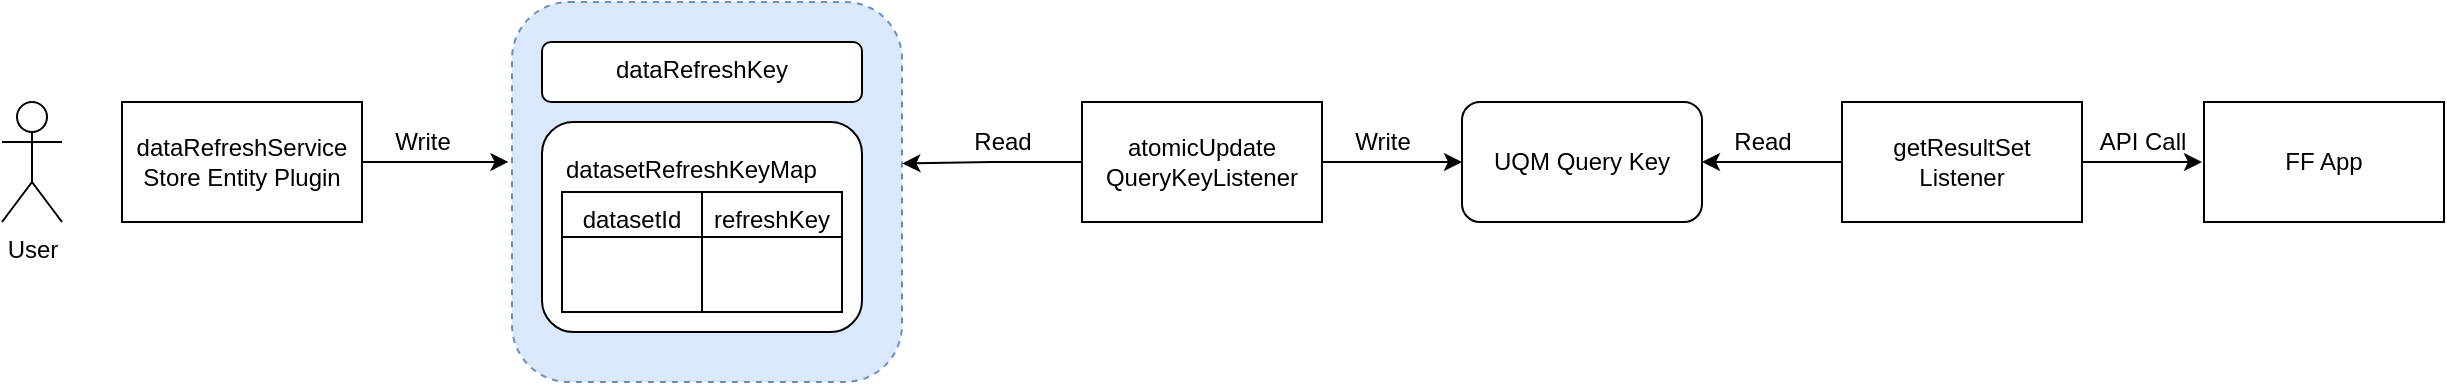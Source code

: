 <mxfile version="14.8.0" type="github">
  <diagram id="C5RBs43oDa-KdzZeNtuy" name="Page-1">
    <mxGraphModel dx="2258" dy="914" grid="1" gridSize="10" guides="1" tooltips="1" connect="1" arrows="1" fold="1" page="1" pageScale="1" pageWidth="827" pageHeight="1169" math="0" shadow="0">
      <root>
        <mxCell id="WIyWlLk6GJQsqaUBKTNV-0" />
        <mxCell id="WIyWlLk6GJQsqaUBKTNV-1" parent="WIyWlLk6GJQsqaUBKTNV-0" />
        <mxCell id="TYm2o9FG3z0Wzc9Pvhsa-74" style="edgeStyle=orthogonalEdgeStyle;rounded=0;orthogonalLoop=1;jettySize=auto;html=1;entryX=-0.009;entryY=0.421;entryDx=0;entryDy=0;entryPerimeter=0;" edge="1" parent="WIyWlLk6GJQsqaUBKTNV-1" source="TYm2o9FG3z0Wzc9Pvhsa-0" target="TYm2o9FG3z0Wzc9Pvhsa-73">
          <mxGeometry relative="1" as="geometry">
            <mxPoint x="390" y="320" as="targetPoint" />
          </mxGeometry>
        </mxCell>
        <mxCell id="TYm2o9FG3z0Wzc9Pvhsa-0" value="dataRefreshService&lt;br&gt;Store Entity Plugin" style="rounded=0;whiteSpace=wrap;html=1;" vertex="1" parent="WIyWlLk6GJQsqaUBKTNV-1">
          <mxGeometry x="200" y="290" width="120" height="60" as="geometry" />
        </mxCell>
        <mxCell id="TYm2o9FG3z0Wzc9Pvhsa-73" value="" style="rounded=1;whiteSpace=wrap;html=1;verticalAlign=top;fillColor=#dae8fc;strokeColor=#6c8ebf;dashed=1;" vertex="1" parent="WIyWlLk6GJQsqaUBKTNV-1">
          <mxGeometry x="395" y="240" width="195" height="190" as="geometry" />
        </mxCell>
        <mxCell id="TYm2o9FG3z0Wzc9Pvhsa-71" value="" style="group" vertex="1" connectable="0" parent="WIyWlLk6GJQsqaUBKTNV-1">
          <mxGeometry x="410" y="300" width="160" height="105" as="geometry" />
        </mxCell>
        <mxCell id="TYm2o9FG3z0Wzc9Pvhsa-1" value="&lt;div&gt;&lt;span&gt;datasetRefreshKeyMap&lt;/span&gt;&lt;br&gt;&lt;/div&gt;&lt;div&gt;&lt;span&gt;&lt;br&gt;&lt;/span&gt;&lt;/div&gt;&lt;div&gt;&lt;br&gt;&lt;/div&gt;" style="rounded=1;whiteSpace=wrap;html=1;align=left;spacingLeft=10;verticalAlign=top;spacingTop=10;" vertex="1" parent="TYm2o9FG3z0Wzc9Pvhsa-71">
          <mxGeometry width="160" height="105" as="geometry" />
        </mxCell>
        <mxCell id="TYm2o9FG3z0Wzc9Pvhsa-70" value="" style="group" vertex="1" connectable="0" parent="TYm2o9FG3z0Wzc9Pvhsa-71">
          <mxGeometry x="10" y="35" width="140" height="60" as="geometry" />
        </mxCell>
        <mxCell id="TYm2o9FG3z0Wzc9Pvhsa-66" value="datasetId" style="rounded=0;whiteSpace=wrap;html=1;verticalAlign=top;" vertex="1" parent="TYm2o9FG3z0Wzc9Pvhsa-70">
          <mxGeometry width="70" height="22.5" as="geometry" />
        </mxCell>
        <mxCell id="TYm2o9FG3z0Wzc9Pvhsa-67" value="refreshKey" style="rounded=0;whiteSpace=wrap;html=1;verticalAlign=top;" vertex="1" parent="TYm2o9FG3z0Wzc9Pvhsa-70">
          <mxGeometry x="70" width="70" height="22.5" as="geometry" />
        </mxCell>
        <mxCell id="TYm2o9FG3z0Wzc9Pvhsa-68" value="" style="rounded=0;whiteSpace=wrap;html=1;verticalAlign=top;" vertex="1" parent="TYm2o9FG3z0Wzc9Pvhsa-70">
          <mxGeometry y="22.5" width="70" height="37.5" as="geometry" />
        </mxCell>
        <mxCell id="TYm2o9FG3z0Wzc9Pvhsa-69" value="" style="rounded=0;whiteSpace=wrap;html=1;verticalAlign=top;" vertex="1" parent="TYm2o9FG3z0Wzc9Pvhsa-70">
          <mxGeometry x="70" y="22.5" width="70" height="37.5" as="geometry" />
        </mxCell>
        <mxCell id="TYm2o9FG3z0Wzc9Pvhsa-72" value="dataRefreshKey" style="rounded=1;whiteSpace=wrap;html=1;verticalAlign=top;" vertex="1" parent="WIyWlLk6GJQsqaUBKTNV-1">
          <mxGeometry x="410" y="260" width="160" height="30" as="geometry" />
        </mxCell>
        <mxCell id="TYm2o9FG3z0Wzc9Pvhsa-75" value="Write" style="text;html=1;align=center;verticalAlign=middle;resizable=0;points=[];autosize=1;strokeColor=none;" vertex="1" parent="WIyWlLk6GJQsqaUBKTNV-1">
          <mxGeometry x="330" y="300" width="40" height="20" as="geometry" />
        </mxCell>
        <mxCell id="TYm2o9FG3z0Wzc9Pvhsa-76" value="User" style="shape=umlActor;verticalLabelPosition=bottom;verticalAlign=top;html=1;outlineConnect=0;" vertex="1" parent="WIyWlLk6GJQsqaUBKTNV-1">
          <mxGeometry x="140" y="290" width="30" height="60" as="geometry" />
        </mxCell>
        <mxCell id="TYm2o9FG3z0Wzc9Pvhsa-80" style="edgeStyle=orthogonalEdgeStyle;rounded=0;orthogonalLoop=1;jettySize=auto;html=1;entryX=1.001;entryY=0.425;entryDx=0;entryDy=0;entryPerimeter=0;" edge="1" parent="WIyWlLk6GJQsqaUBKTNV-1" source="TYm2o9FG3z0Wzc9Pvhsa-79" target="TYm2o9FG3z0Wzc9Pvhsa-73">
          <mxGeometry relative="1" as="geometry" />
        </mxCell>
        <mxCell id="TYm2o9FG3z0Wzc9Pvhsa-85" style="edgeStyle=orthogonalEdgeStyle;rounded=0;orthogonalLoop=1;jettySize=auto;html=1;entryX=0;entryY=0.5;entryDx=0;entryDy=0;" edge="1" parent="WIyWlLk6GJQsqaUBKTNV-1" source="TYm2o9FG3z0Wzc9Pvhsa-79" target="TYm2o9FG3z0Wzc9Pvhsa-82">
          <mxGeometry relative="1" as="geometry" />
        </mxCell>
        <mxCell id="TYm2o9FG3z0Wzc9Pvhsa-79" value="atomicUpdate&lt;br&gt;QueryKeyListener" style="rounded=0;whiteSpace=wrap;html=1;verticalAlign=middle;align=center;" vertex="1" parent="WIyWlLk6GJQsqaUBKTNV-1">
          <mxGeometry x="680" y="290" width="120" height="60" as="geometry" />
        </mxCell>
        <mxCell id="TYm2o9FG3z0Wzc9Pvhsa-81" value="Read" style="text;html=1;align=center;verticalAlign=middle;resizable=0;points=[];autosize=1;strokeColor=none;" vertex="1" parent="WIyWlLk6GJQsqaUBKTNV-1">
          <mxGeometry x="620" y="300" width="40" height="20" as="geometry" />
        </mxCell>
        <mxCell id="TYm2o9FG3z0Wzc9Pvhsa-82" value="UQM Query Key" style="rounded=1;whiteSpace=wrap;html=1;verticalAlign=middle;" vertex="1" parent="WIyWlLk6GJQsqaUBKTNV-1">
          <mxGeometry x="870" y="290" width="120" height="60" as="geometry" />
        </mxCell>
        <mxCell id="TYm2o9FG3z0Wzc9Pvhsa-89" style="edgeStyle=orthogonalEdgeStyle;rounded=0;orthogonalLoop=1;jettySize=auto;html=1;entryX=1;entryY=0.5;entryDx=0;entryDy=0;" edge="1" parent="WIyWlLk6GJQsqaUBKTNV-1" source="TYm2o9FG3z0Wzc9Pvhsa-83" target="TYm2o9FG3z0Wzc9Pvhsa-82">
          <mxGeometry relative="1" as="geometry" />
        </mxCell>
        <mxCell id="TYm2o9FG3z0Wzc9Pvhsa-91" style="edgeStyle=orthogonalEdgeStyle;rounded=0;orthogonalLoop=1;jettySize=auto;html=1;" edge="1" parent="WIyWlLk6GJQsqaUBKTNV-1" source="TYm2o9FG3z0Wzc9Pvhsa-83">
          <mxGeometry relative="1" as="geometry">
            <mxPoint x="1240" y="320" as="targetPoint" />
          </mxGeometry>
        </mxCell>
        <mxCell id="TYm2o9FG3z0Wzc9Pvhsa-83" value="getResultSet&lt;br&gt;Listener" style="rounded=0;whiteSpace=wrap;html=1;verticalAlign=middle;" vertex="1" parent="WIyWlLk6GJQsqaUBKTNV-1">
          <mxGeometry x="1060" y="290" width="120" height="60" as="geometry" />
        </mxCell>
        <mxCell id="TYm2o9FG3z0Wzc9Pvhsa-84" value="FF App" style="rounded=0;whiteSpace=wrap;html=1;verticalAlign=middle;" vertex="1" parent="WIyWlLk6GJQsqaUBKTNV-1">
          <mxGeometry x="1241" y="290" width="120" height="60" as="geometry" />
        </mxCell>
        <mxCell id="TYm2o9FG3z0Wzc9Pvhsa-88" value="Write" style="text;html=1;align=center;verticalAlign=middle;resizable=0;points=[];autosize=1;strokeColor=none;" vertex="1" parent="WIyWlLk6GJQsqaUBKTNV-1">
          <mxGeometry x="810" y="300" width="40" height="20" as="geometry" />
        </mxCell>
        <mxCell id="TYm2o9FG3z0Wzc9Pvhsa-90" value="Read" style="text;html=1;align=center;verticalAlign=middle;resizable=0;points=[];autosize=1;strokeColor=none;" vertex="1" parent="WIyWlLk6GJQsqaUBKTNV-1">
          <mxGeometry x="1000" y="300" width="40" height="20" as="geometry" />
        </mxCell>
        <mxCell id="TYm2o9FG3z0Wzc9Pvhsa-92" value="API Call" style="text;html=1;align=center;verticalAlign=middle;resizable=0;points=[];autosize=1;strokeColor=none;" vertex="1" parent="WIyWlLk6GJQsqaUBKTNV-1">
          <mxGeometry x="1180" y="300" width="60" height="20" as="geometry" />
        </mxCell>
      </root>
    </mxGraphModel>
  </diagram>
</mxfile>
